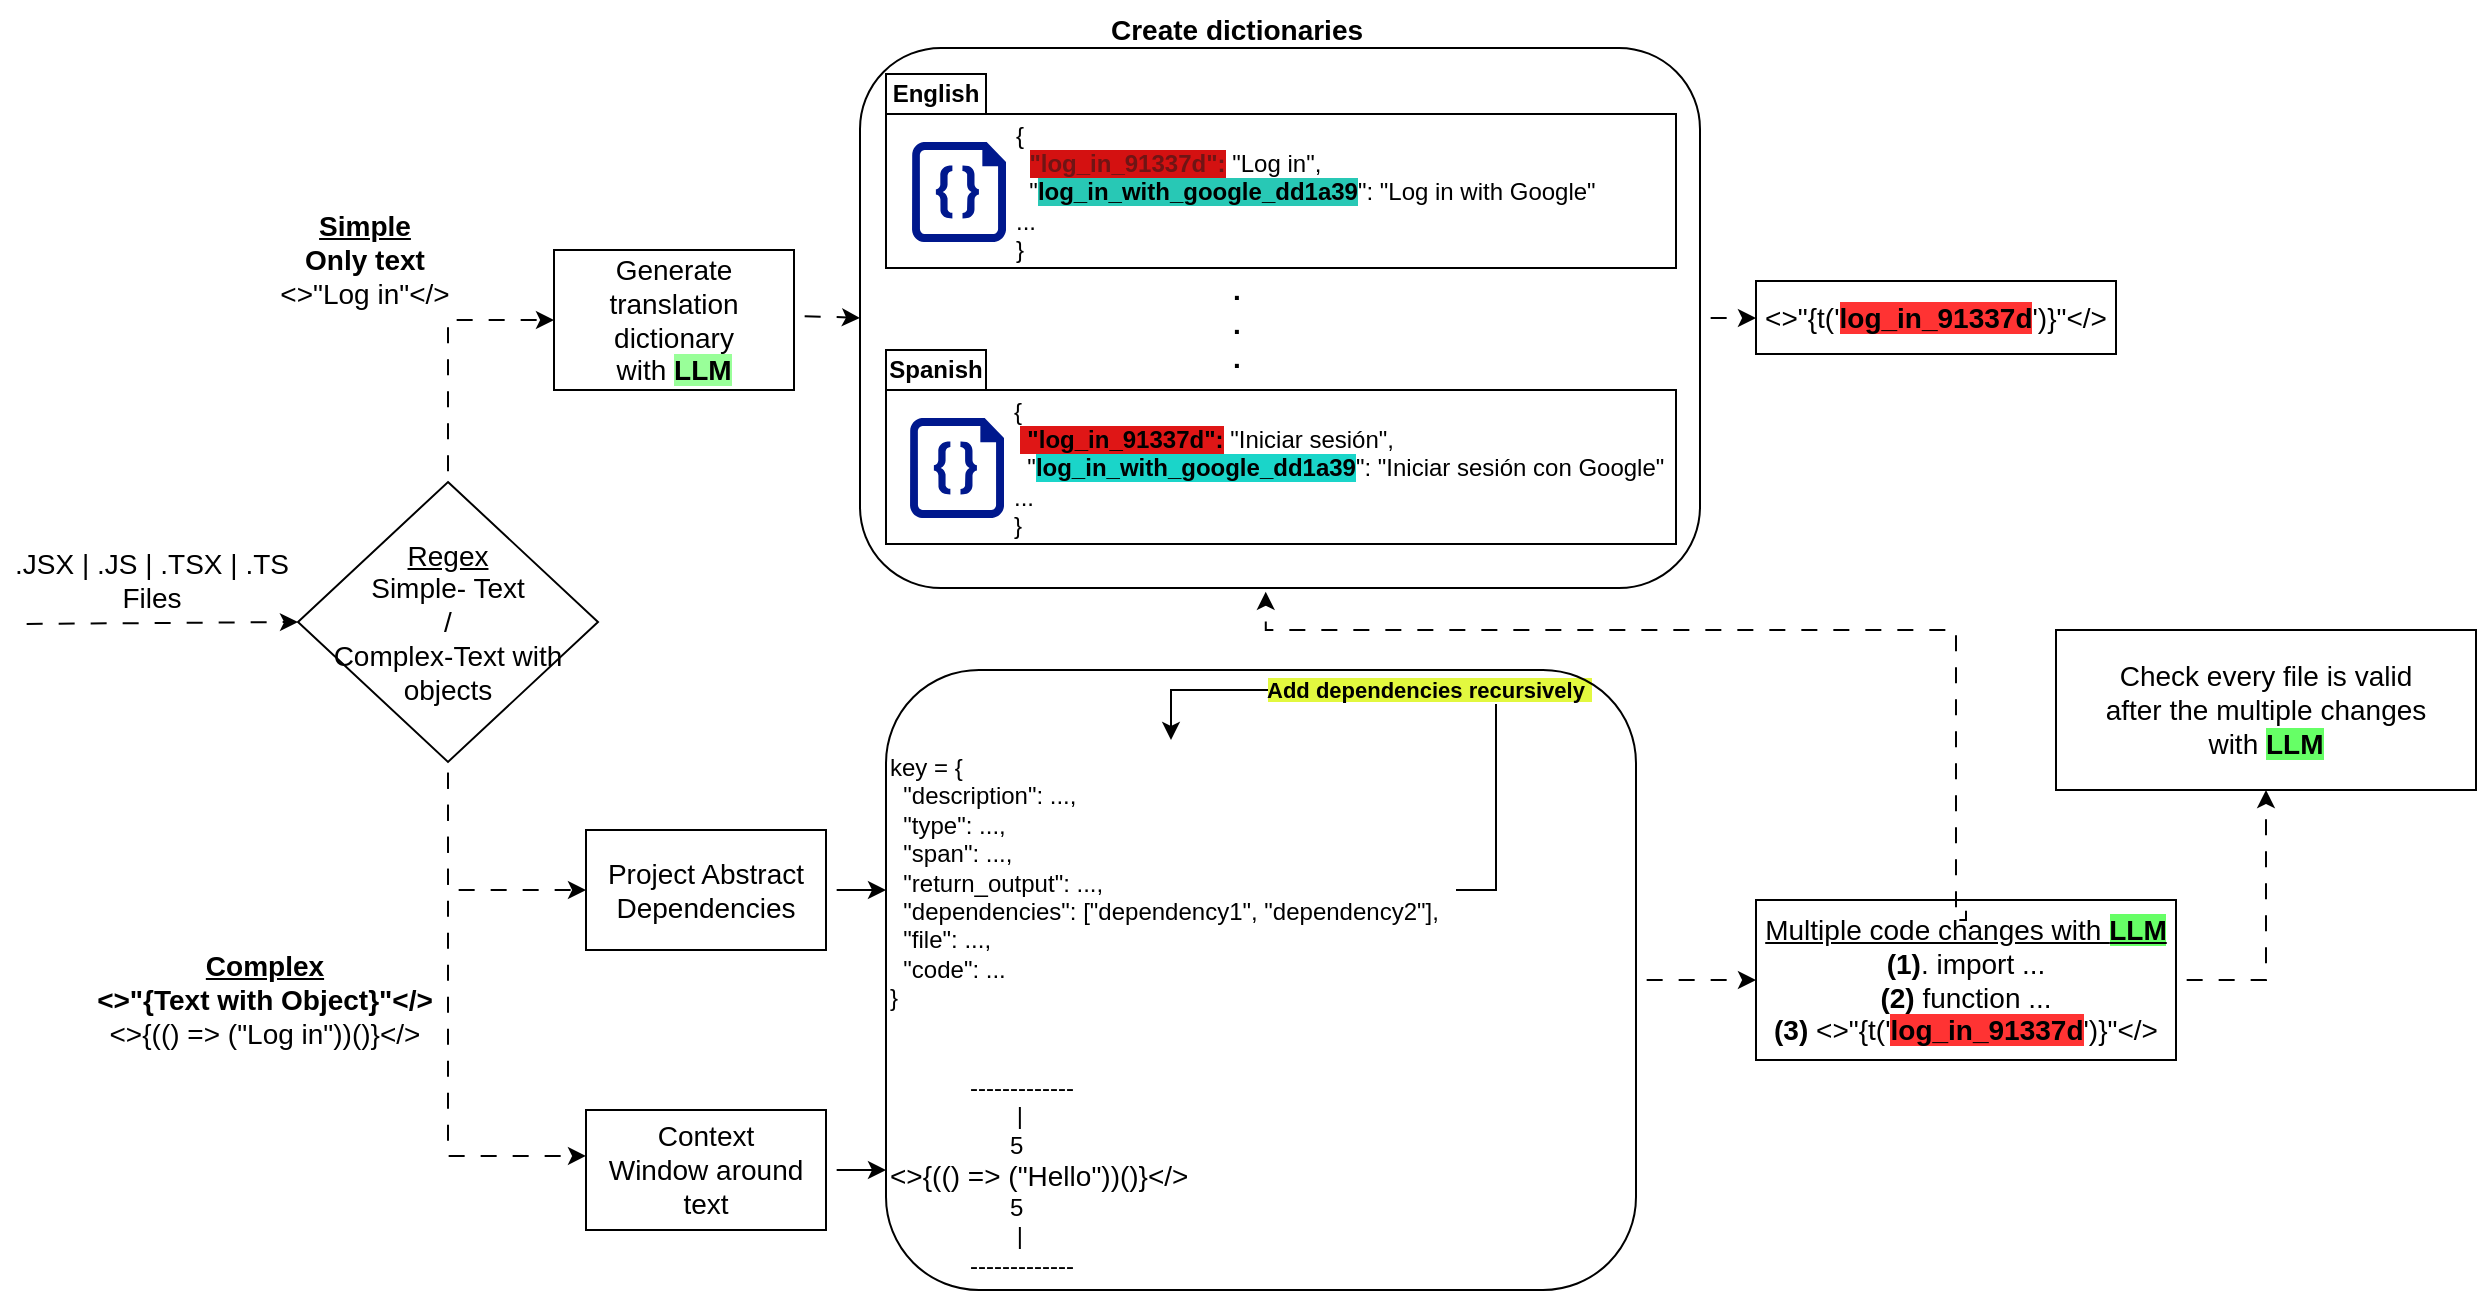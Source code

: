 <mxfile version="27.1.5">
  <diagram name="Page-1" id="xuRX4vvCEtu9sdaZ_efu">
    <mxGraphModel dx="1360" dy="759" grid="1" gridSize="10" guides="1" tooltips="1" connect="1" arrows="1" fold="1" page="1" pageScale="1" pageWidth="850" pageHeight="1100" math="0" shadow="0">
      <root>
        <mxCell id="0" />
        <mxCell id="1" parent="0" />
        <mxCell id="kN5bmKr6uoqYgu3ULucC-2" value="" style="endArrow=classic;html=1;rounded=0;entryX=0;entryY=0.5;entryDx=0;entryDy=0;fontSize=14;flowAnimation=1;" edge="1" parent="1" target="kN5bmKr6uoqYgu3ULucC-5">
          <mxGeometry width="50" height="50" relative="1" as="geometry">
            <mxPoint x="20" y="327" as="sourcePoint" />
            <mxPoint x="150" y="327" as="targetPoint" />
          </mxGeometry>
        </mxCell>
        <mxCell id="kN5bmKr6uoqYgu3ULucC-4" value=".JSX | .JS | .TSX | .TS&lt;div&gt;Files&lt;/div&gt;" style="text;strokeColor=none;align=center;fillColor=none;html=1;verticalAlign=middle;whiteSpace=wrap;rounded=0;fontSize=14;" vertex="1" parent="1">
          <mxGeometry x="16" y="290" width="144" height="30" as="geometry" />
        </mxCell>
        <mxCell id="kN5bmKr6uoqYgu3ULucC-10" style="edgeStyle=orthogonalEdgeStyle;rounded=0;orthogonalLoop=1;jettySize=auto;html=1;exitX=0.5;exitY=0;exitDx=0;exitDy=0;entryX=0;entryY=0.5;entryDx=0;entryDy=0;fontSize=14;flowAnimation=1;" edge="1" parent="1" source="kN5bmKr6uoqYgu3ULucC-5" target="kN5bmKr6uoqYgu3ULucC-7">
          <mxGeometry relative="1" as="geometry" />
        </mxCell>
        <mxCell id="kN5bmKr6uoqYgu3ULucC-5" value="&lt;div&gt;&lt;u&gt;Regex&lt;/u&gt;&lt;/div&gt;Simple- Text&lt;div&gt;/&lt;br&gt;&lt;div&gt;Complex-Text with objects&lt;/div&gt;&lt;/div&gt;" style="rhombus;whiteSpace=wrap;html=1;fontSize=14;" vertex="1" parent="1">
          <mxGeometry x="161" y="256" width="150" height="140" as="geometry" />
        </mxCell>
        <mxCell id="kN5bmKr6uoqYgu3ULucC-71" style="edgeStyle=orthogonalEdgeStyle;rounded=0;orthogonalLoop=1;jettySize=auto;html=1;exitX=1;exitY=0.5;exitDx=0;exitDy=0;flowAnimation=1;" edge="1" parent="1" target="kN5bmKr6uoqYgu3ULucC-70">
          <mxGeometry relative="1" as="geometry">
            <mxPoint x="409" y="173" as="sourcePoint" />
          </mxGeometry>
        </mxCell>
        <mxCell id="kN5bmKr6uoqYgu3ULucC-7" value="Generate translation dictionary&lt;div&gt;with &lt;span style=&quot;background-color: rgb(153, 255, 153);&quot;&gt;&lt;b&gt;LLM&lt;/b&gt;&lt;/span&gt;&lt;/div&gt;" style="rounded=0;whiteSpace=wrap;html=1;fontSize=14;" vertex="1" parent="1">
          <mxGeometry x="289" y="140" width="120" height="70" as="geometry" />
        </mxCell>
        <mxCell id="kN5bmKr6uoqYgu3ULucC-11" value="&lt;div&gt;&lt;b&gt;&lt;u&gt;Simple&lt;/u&gt;&lt;/b&gt;&lt;/div&gt;&lt;div&gt;&lt;b&gt;Only text&lt;/b&gt;&lt;/div&gt;&amp;lt;&amp;gt;&quot;Log in&quot;&amp;lt;/&amp;gt;" style="text;strokeColor=none;align=center;fillColor=none;html=1;verticalAlign=middle;whiteSpace=wrap;rounded=0;fontSize=14;" vertex="1" parent="1">
          <mxGeometry x="130" y="120" width="129" height="50" as="geometry" />
        </mxCell>
        <mxCell id="kN5bmKr6uoqYgu3ULucC-13" style="edgeStyle=orthogonalEdgeStyle;rounded=0;orthogonalLoop=1;jettySize=auto;html=1;exitX=0.5;exitY=1;exitDx=0;exitDy=0;entryX=0;entryY=0.383;entryDx=0;entryDy=0;fontSize=14;entryPerimeter=0;flowAnimation=1;" edge="1" parent="1" source="kN5bmKr6uoqYgu3ULucC-5" target="kN5bmKr6uoqYgu3ULucC-14">
          <mxGeometry relative="1" as="geometry">
            <mxPoint x="230" y="316" as="sourcePoint" />
            <mxPoint x="299" y="240" as="targetPoint" />
          </mxGeometry>
        </mxCell>
        <mxCell id="kN5bmKr6uoqYgu3ULucC-57" style="edgeStyle=orthogonalEdgeStyle;rounded=0;orthogonalLoop=1;jettySize=auto;html=1;exitX=1;exitY=0.5;exitDx=0;exitDy=0;flowAnimation=1;" edge="1" parent="1" source="kN5bmKr6uoqYgu3ULucC-14" target="kN5bmKr6uoqYgu3ULucC-52">
          <mxGeometry relative="1" as="geometry" />
        </mxCell>
        <mxCell id="kN5bmKr6uoqYgu3ULucC-14" value="Context&lt;div&gt;Window around text&lt;/div&gt;" style="rounded=0;whiteSpace=wrap;html=1;fontSize=14;" vertex="1" parent="1">
          <mxGeometry x="305" y="570" width="120" height="60" as="geometry" />
        </mxCell>
        <mxCell id="kN5bmKr6uoqYgu3ULucC-15" value="&lt;div&gt;&lt;b&gt;&lt;u&gt;Complex&lt;/u&gt;&lt;/b&gt;&lt;/div&gt;&lt;b&gt;&amp;lt;&amp;gt;&quot;{Text with Object}&quot;&amp;lt;/&amp;gt;&lt;br&gt;&lt;/b&gt;&lt;div&gt;&lt;span style=&quot;background-color: transparent; color: light-dark(rgb(0, 0, 0), rgb(255, 255, 255));&quot;&gt;&amp;lt;&amp;gt;&lt;/span&gt;{(() =&amp;gt; (&quot;Log in&quot;))()}&lt;span style=&quot;background-color: transparent; color: light-dark(rgb(0, 0, 0), rgb(255, 255, 255));&quot;&gt;&amp;lt;/&amp;gt;&lt;/span&gt;&lt;/div&gt;" style="text;strokeColor=none;align=center;fillColor=none;html=1;verticalAlign=middle;whiteSpace=wrap;rounded=0;fontSize=14;" vertex="1" parent="1">
          <mxGeometry x="50" y="475" width="189" height="80" as="geometry" />
        </mxCell>
        <mxCell id="kN5bmKr6uoqYgu3ULucC-17" value="" style="sketch=0;aspect=fixed;pointerEvents=1;shadow=0;dashed=0;html=1;strokeColor=none;labelPosition=center;verticalLabelPosition=bottom;verticalAlign=top;align=center;fillColor=#00188D;shape=mxgraph.azure.code_file" vertex="1" parent="1">
          <mxGeometry x="468" y="86" width="47" height="50" as="geometry" />
        </mxCell>
        <mxCell id="kN5bmKr6uoqYgu3ULucC-18" value="&lt;div&gt;{&lt;/div&gt;&lt;div&gt;&lt;span style=&quot;background-color: transparent; color: light-dark(rgb(0, 0, 0), rgb(255, 255, 255));&quot;&gt;&lt;b&gt;&amp;nbsp;&lt;/b&gt;&lt;/span&gt;&lt;b&gt;&lt;span style=&quot;color: light-dark(rgb(0, 0, 0), rgb(255, 255, 255)); background-color: light-dark(#ffffff, var(--ge-dark-color, #121212));&quot;&gt; &lt;/span&gt;&lt;font style=&quot;color: light-dark(rgb(111, 21, 21), rgb(237, 237, 237)); background-color: light-dark(rgb(212, 17, 17), rgb(237, 237, 237));&quot;&gt;&quot;log_in_91337d&quot;:&lt;/font&gt;&lt;/b&gt;&lt;span style=&quot;background-color: transparent; color: light-dark(rgb(0, 0, 0), rgb(255, 255, 255));&quot;&gt;&lt;b&gt; &lt;/b&gt;&quot;Log in&quot;,&lt;/span&gt;&lt;/div&gt;&lt;div&gt;&lt;span style=&quot;background-color: transparent; color: light-dark(rgb(0, 0, 0), rgb(255, 255, 255));&quot;&gt;&amp;nbsp; &quot;&lt;/span&gt;&lt;span style=&quot;color: light-dark(rgb(0, 0, 0), rgb(255, 255, 255)); background-color: light-dark(rgb(40, 200, 181), rgb(237, 237, 237));&quot;&gt;&lt;b&gt;log_in_with_google_dd1a39&lt;/b&gt;&lt;/span&gt;&lt;span style=&quot;background-color: transparent; color: light-dark(rgb(0, 0, 0), rgb(255, 255, 255));&quot;&gt;&quot;: &quot;Log in with Google&quot;&lt;/span&gt;&lt;/div&gt;&lt;div&gt;&lt;span style=&quot;background-color: transparent; color: light-dark(rgb(0, 0, 0), rgb(255, 255, 255));&quot;&gt;...&lt;/span&gt;&lt;/div&gt;&lt;div&gt;}&lt;/div&gt;" style="text;strokeColor=none;align=left;fillColor=none;html=1;verticalAlign=middle;whiteSpace=wrap;rounded=0;" vertex="1" parent="1">
          <mxGeometry x="518" y="76" width="300" height="70" as="geometry" />
        </mxCell>
        <mxCell id="kN5bmKr6uoqYgu3ULucC-21" value="" style="sketch=0;aspect=fixed;pointerEvents=1;shadow=0;dashed=0;html=1;strokeColor=none;labelPosition=center;verticalLabelPosition=bottom;verticalAlign=top;align=center;fillColor=#00188D;shape=mxgraph.azure.code_file" vertex="1" parent="1">
          <mxGeometry x="467" y="224" width="47" height="50" as="geometry" />
        </mxCell>
        <mxCell id="kN5bmKr6uoqYgu3ULucC-22" value="&lt;div&gt;{&lt;/div&gt;&lt;div&gt;&amp;nbsp;&lt;span style=&quot;background-color: light-dark(rgb(223, 22, 22), rgb(237, 237, 237));&quot;&gt;&lt;b&gt; &quot;log_in_91337d&quot;:&lt;/b&gt;&lt;/span&gt; &quot;Iniciar sesión&quot;,&lt;/div&gt;&lt;div&gt;&amp;nbsp; &quot;&lt;span style=&quot;background-color: light-dark(rgb(26, 213, 201), rgb(237, 237, 237));&quot;&gt;&lt;b&gt;log_in_with_google_dd1a39&lt;/b&gt;&lt;/span&gt;&quot;: &quot;Iniciar sesión con Google&quot;&lt;/div&gt;&lt;div&gt;...&lt;/div&gt;&lt;div&gt;}&lt;/div&gt;" style="text;strokeColor=none;align=left;fillColor=none;html=1;verticalAlign=middle;whiteSpace=wrap;rounded=0;" vertex="1" parent="1">
          <mxGeometry x="517" y="214" width="333" height="70" as="geometry" />
        </mxCell>
        <mxCell id="kN5bmKr6uoqYgu3ULucC-26" value="&lt;b&gt;English&lt;/b&gt;" style="rounded=0;whiteSpace=wrap;html=1;" vertex="1" parent="1">
          <mxGeometry x="455" y="52" width="50" height="20" as="geometry" />
        </mxCell>
        <mxCell id="kN5bmKr6uoqYgu3ULucC-27" value="&lt;b&gt;Spanish&lt;/b&gt;" style="rounded=0;whiteSpace=wrap;html=1;" vertex="1" parent="1">
          <mxGeometry x="455" y="190" width="50" height="20" as="geometry" />
        </mxCell>
        <mxCell id="kN5bmKr6uoqYgu3ULucC-34" value="&lt;b&gt;Create dictionaries&lt;/b&gt;" style="text;strokeColor=none;align=center;fillColor=none;html=1;verticalAlign=middle;whiteSpace=wrap;rounded=0;fontSize=14;" vertex="1" parent="1">
          <mxGeometry x="565.5" y="15" width="129" height="30" as="geometry" />
        </mxCell>
        <mxCell id="kN5bmKr6uoqYgu3ULucC-35" value="&lt;div&gt;&lt;b&gt;.&lt;/b&gt;&lt;/div&gt;&lt;div&gt;&lt;b&gt;.&lt;/b&gt;&lt;/div&gt;&lt;div&gt;&lt;b&gt;.&lt;/b&gt;&lt;/div&gt;" style="text;strokeColor=none;align=center;fillColor=none;html=1;verticalAlign=middle;whiteSpace=wrap;rounded=0;fontSize=14;" vertex="1" parent="1">
          <mxGeometry x="565.5" y="161.5" width="129" height="30" as="geometry" />
        </mxCell>
        <mxCell id="kN5bmKr6uoqYgu3ULucC-43" value="&lt;div&gt;&lt;span style=&quot;background-color: transparent; color: light-dark(rgb(0, 0, 0), rgb(255, 255, 255));&quot;&gt;&amp;lt;&amp;gt;&quot;{t(&#39;&lt;/span&gt;&lt;span style=&quot;color: light-dark(rgb(0, 0, 0), rgb(255, 255, 255)); background-color: rgb(255, 51, 51);&quot;&gt;&lt;b&gt;log_in_91337d&lt;/b&gt;&lt;/span&gt;&lt;span style=&quot;background-color: transparent; color: light-dark(rgb(0, 0, 0), rgb(255, 255, 255));&quot;&gt;&#39;)}&quot;&amp;lt;/&amp;gt;&lt;/span&gt;&lt;/div&gt;" style="text;strokeColor=default;align=center;fillColor=none;html=1;verticalAlign=middle;whiteSpace=wrap;rounded=0;fontSize=14;" vertex="1" parent="1">
          <mxGeometry x="890" y="155.5" width="180" height="36.5" as="geometry" />
        </mxCell>
        <mxCell id="kN5bmKr6uoqYgu3ULucC-44" value="" style="rounded=0;whiteSpace=wrap;html=1;fillColor=none;" vertex="1" parent="1">
          <mxGeometry x="455" y="210" width="395" height="77" as="geometry" />
        </mxCell>
        <mxCell id="kN5bmKr6uoqYgu3ULucC-45" value="" style="rounded=0;whiteSpace=wrap;html=1;fillColor=none;" vertex="1" parent="1">
          <mxGeometry x="455" y="72" width="395" height="77" as="geometry" />
        </mxCell>
        <mxCell id="kN5bmKr6uoqYgu3ULucC-56" style="edgeStyle=orthogonalEdgeStyle;rounded=0;orthogonalLoop=1;jettySize=auto;html=1;exitX=1;exitY=0.5;exitDx=0;exitDy=0;flowAnimation=1;" edge="1" parent="1" source="kN5bmKr6uoqYgu3ULucC-51" target="kN5bmKr6uoqYgu3ULucC-53">
          <mxGeometry relative="1" as="geometry" />
        </mxCell>
        <mxCell id="kN5bmKr6uoqYgu3ULucC-51" value="Project Abstract Dependencies" style="rounded=0;whiteSpace=wrap;html=1;fontSize=14;" vertex="1" parent="1">
          <mxGeometry x="305" y="430" width="120" height="60" as="geometry" />
        </mxCell>
        <mxCell id="kN5bmKr6uoqYgu3ULucC-52" value="&lt;blockquote style=&quot;margin: 0 0 0 40px; border: none; padding: 0px;&quot;&gt;-------------&lt;/blockquote&gt;&lt;blockquote style=&quot;margin: 0 0 0 40px; border: none; padding: 0px;&quot;&gt;&lt;div&gt;&amp;nbsp; &amp;nbsp; &amp;nbsp; &amp;nbsp;|&lt;/div&gt;&lt;div&gt;&amp;nbsp; &amp;nbsp; &amp;nbsp; 5&lt;/div&gt;&lt;/blockquote&gt;&lt;div&gt;&lt;span style=&quot;background-color: transparent; color: light-dark(rgb(0, 0, 0), rgb(255, 255, 255)); font-size: 14px; text-align: center;&quot;&gt;&amp;lt;&amp;gt;&lt;/span&gt;&lt;span style=&quot;background-color: transparent; color: light-dark(rgb(0, 0, 0), rgb(255, 255, 255)); font-size: 14px; text-align: center;&quot;&gt;{(() =&amp;gt; (&quot;Hello&quot;))()}&lt;/span&gt;&lt;span style=&quot;background-color: transparent; color: light-dark(rgb(0, 0, 0), rgb(255, 255, 255)); font-size: 14px; text-align: center;&quot;&gt;&amp;lt;/&amp;gt;&lt;/span&gt;&lt;br&gt;&lt;/div&gt;&lt;blockquote style=&quot;margin: 0 0 0 40px; border: none; padding: 0px;&quot;&gt;&lt;div&gt;&amp;nbsp; &amp;nbsp; &amp;nbsp; 5&lt;/div&gt;&lt;div&gt;&lt;div&gt;&lt;div&gt;&amp;nbsp; &amp;nbsp; &amp;nbsp; &amp;nbsp;|&lt;/div&gt;&lt;/div&gt;&lt;/div&gt;&lt;/blockquote&gt;&lt;div&gt;&lt;blockquote style=&quot;margin: 0px 0px 0px 40px; border: none; padding: 0px;&quot;&gt;-------------&lt;/blockquote&gt;&lt;div&gt;&lt;br&gt;&lt;/div&gt;&lt;blockquote style=&quot;margin: 0px 0px 0px 40px; border: none; padding: 0px;&quot;&gt;&lt;/blockquote&gt;&lt;/div&gt;" style="text;whiteSpace=wrap;html=1;" vertex="1" parent="1">
          <mxGeometry x="455" y="545" width="180" height="110" as="geometry" />
        </mxCell>
        <UserObject label="key = {&#xa;  &quot;description&quot;: ...,&#xa;  &quot;type&quot;: ...,&#xa;  &quot;span&quot;: ...,&#xa;  &quot;return_output&quot;: ...,&#xa;  &quot;dependencies&quot;: [&quot;dependency1&quot;, &quot;dependency2&quot;],&#xa;  &quot;file&quot;: ...,&#xa;  &quot;code&quot;: ...&#xa;}" link="{&#xa;  &quot;description&quot;: &quot;Function func_name&quot;,&#xa;  &quot;type&quot;: &quot;function&quot;,&#xa;  &quot;span&quot;: [start, end],&#xa;  &quot;return_output&quot;: &quot;return_type_here&quot;,&#xa;  &quot;dependencies&quot;: [&quot;dependency1&quot;, &quot;dependency2&quot;],&#xa;  &quot;file&quot;: &quot;path/to/file.js&quot;,&#xa;  &quot;code&quot;: &quot;function example() {\n  return true;\n}&quot;&#xa;}" id="kN5bmKr6uoqYgu3ULucC-53">
          <mxCell style="text;whiteSpace=wrap;" vertex="1" parent="1">
            <mxGeometry x="455" y="385" width="285" height="150" as="geometry" />
          </mxCell>
        </UserObject>
        <mxCell id="kN5bmKr6uoqYgu3ULucC-54" style="edgeStyle=orthogonalEdgeStyle;rounded=0;orthogonalLoop=1;jettySize=auto;html=1;exitX=0.5;exitY=1;exitDx=0;exitDy=0;fontSize=14;entryX=0;entryY=0.5;entryDx=0;entryDy=0;flowAnimation=1;" edge="1" parent="1" source="kN5bmKr6uoqYgu3ULucC-5" target="kN5bmKr6uoqYgu3ULucC-51">
          <mxGeometry relative="1" as="geometry">
            <mxPoint x="240" y="410" as="sourcePoint" />
            <mxPoint x="270" y="470" as="targetPoint" />
            <Array as="points">
              <mxPoint x="236" y="460" />
            </Array>
          </mxGeometry>
        </mxCell>
        <mxCell id="kN5bmKr6uoqYgu3ULucC-61" value="&lt;span style=&quot;background-color: light-dark(rgb(226, 248, 63), rgb(237, 237, 237));&quot;&gt;&lt;b&gt;Add dependencies recursively&amp;nbsp;&lt;/b&gt;&lt;/span&gt;" style="edgeStyle=orthogonalEdgeStyle;rounded=0;orthogonalLoop=1;jettySize=auto;html=1;exitX=1;exitY=0.5;exitDx=0;exitDy=0;entryX=0.5;entryY=0;entryDx=0;entryDy=0;" edge="1" parent="1" source="kN5bmKr6uoqYgu3ULucC-53" target="kN5bmKr6uoqYgu3ULucC-53">
          <mxGeometry relative="1" as="geometry">
            <Array as="points">
              <mxPoint x="760" y="460" />
              <mxPoint x="760" y="360" />
              <mxPoint x="598" y="360" />
            </Array>
          </mxGeometry>
        </mxCell>
        <mxCell id="kN5bmKr6uoqYgu3ULucC-78" style="edgeStyle=orthogonalEdgeStyle;rounded=0;orthogonalLoop=1;jettySize=auto;html=1;exitX=1;exitY=0.5;exitDx=0;exitDy=0;entryX=0;entryY=0.5;entryDx=0;entryDy=0;flowAnimation=1;" edge="1" parent="1" source="kN5bmKr6uoqYgu3ULucC-67" target="kN5bmKr6uoqYgu3ULucC-68">
          <mxGeometry relative="1" as="geometry" />
        </mxCell>
        <mxCell id="kN5bmKr6uoqYgu3ULucC-67" value="" style="rounded=1;html=1;labelBackgroundColor=none;fillColor=none;" vertex="1" parent="1">
          <mxGeometry x="455" y="350" width="375" height="310" as="geometry" />
        </mxCell>
        <mxCell id="kN5bmKr6uoqYgu3ULucC-84" style="edgeStyle=orthogonalEdgeStyle;rounded=0;orthogonalLoop=1;jettySize=auto;html=1;exitX=1;exitY=0.5;exitDx=0;exitDy=0;flowAnimation=1;" edge="1" parent="1" source="kN5bmKr6uoqYgu3ULucC-68" target="kN5bmKr6uoqYgu3ULucC-79">
          <mxGeometry relative="1" as="geometry" />
        </mxCell>
        <mxCell id="kN5bmKr6uoqYgu3ULucC-68" value="&lt;div&gt;&lt;span&gt;&lt;u&gt;Multiple code changes with &lt;b style=&quot;background-color: rgb(102, 255, 102);&quot;&gt;LLM&lt;/b&gt;&lt;/u&gt;&lt;/span&gt;&lt;/div&gt;&lt;div&gt;&lt;span&gt;&lt;span style=&quot;color: light-dark(rgb(0, 0, 0), rgb(255, 255, 255)); background-color: transparent;&quot;&gt;&lt;b&gt;(1)&lt;/b&gt;. import ...&lt;/span&gt;&lt;/span&gt;&lt;/div&gt;&lt;div&gt;&lt;b&gt;(2)&lt;/b&gt; function ...&lt;/div&gt;&lt;div&gt;&lt;span&gt;&lt;span style=&quot;color: light-dark(rgb(0, 0, 0), rgb(255, 255, 255)); background-color: transparent;&quot;&gt;&lt;b&gt;(3)&lt;/b&gt; &amp;lt;&amp;gt;&quot;{t(&#39;&lt;/span&gt;&lt;span style=&quot;color: light-dark(rgb(0, 0, 0), rgb(255, 255, 255)); background-color: rgb(255, 51, 51);&quot;&gt;&lt;b&gt;log_in_91337d&lt;/b&gt;&lt;/span&gt;&lt;span style=&quot;color: light-dark(rgb(0, 0, 0), rgb(255, 255, 255)); background-color: transparent;&quot;&gt;&#39;)}&quot;&amp;lt;/&amp;gt;&lt;/span&gt;&lt;u&gt;&lt;/u&gt;&lt;/span&gt;&lt;/div&gt;" style="rounded=0;whiteSpace=wrap;html=1;fontSize=14;" vertex="1" parent="1">
          <mxGeometry x="890" y="465" width="210" height="80" as="geometry" />
        </mxCell>
        <mxCell id="kN5bmKr6uoqYgu3ULucC-86" style="edgeStyle=orthogonalEdgeStyle;rounded=0;orthogonalLoop=1;jettySize=auto;html=1;exitX=1;exitY=0.5;exitDx=0;exitDy=0;entryX=0;entryY=0.5;entryDx=0;entryDy=0;flowAnimation=1;" edge="1" parent="1" source="kN5bmKr6uoqYgu3ULucC-70" target="kN5bmKr6uoqYgu3ULucC-43">
          <mxGeometry relative="1" as="geometry" />
        </mxCell>
        <mxCell id="kN5bmKr6uoqYgu3ULucC-70" value="" style="rounded=1;whiteSpace=wrap;html=1;fillColor=none;" vertex="1" parent="1">
          <mxGeometry x="442" y="39" width="420" height="270" as="geometry" />
        </mxCell>
        <mxCell id="kN5bmKr6uoqYgu3ULucC-79" value="Check every file is valid&lt;div&gt;after the multiple changes&lt;br&gt;&lt;div&gt;with &lt;b style=&quot;background-color: rgb(102, 255, 102);&quot;&gt;LLM&lt;/b&gt;&lt;/div&gt;&lt;/div&gt;" style="rounded=0;whiteSpace=wrap;html=1;fontSize=14;" vertex="1" parent="1">
          <mxGeometry x="1040" y="330" width="210" height="80" as="geometry" />
        </mxCell>
        <mxCell id="kN5bmKr6uoqYgu3ULucC-81" style="edgeStyle=orthogonalEdgeStyle;rounded=0;orthogonalLoop=1;jettySize=auto;html=1;exitX=0.5;exitY=0;exitDx=0;exitDy=0;entryX=0.483;entryY=1.007;entryDx=0;entryDy=0;entryPerimeter=0;flowAnimation=1;" edge="1" parent="1" source="kN5bmKr6uoqYgu3ULucC-68" target="kN5bmKr6uoqYgu3ULucC-70">
          <mxGeometry relative="1" as="geometry">
            <mxPoint x="1010" y="495" as="sourcePoint" />
            <mxPoint x="1030" y="420" as="targetPoint" />
            <Array as="points">
              <mxPoint x="990" y="475" />
              <mxPoint x="990" y="330" />
              <mxPoint x="645" y="330" />
            </Array>
          </mxGeometry>
        </mxCell>
      </root>
    </mxGraphModel>
  </diagram>
</mxfile>
